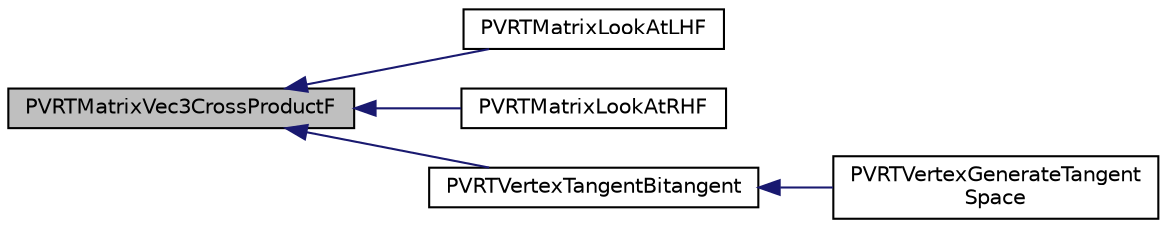 digraph "PVRTMatrixVec3CrossProductF"
{
  edge [fontname="Helvetica",fontsize="10",labelfontname="Helvetica",labelfontsize="10"];
  node [fontname="Helvetica",fontsize="10",shape=record];
  rankdir="LR";
  Node1 [label="PVRTMatrixVec3CrossProductF",height=0.2,width=0.4,color="black", fillcolor="grey75", style="filled", fontcolor="black"];
  Node1 -> Node2 [dir="back",color="midnightblue",fontsize="10",style="solid",fontname="Helvetica"];
  Node2 [label="PVRTMatrixLookAtLHF",height=0.2,width=0.4,color="black", fillcolor="white", style="filled",URL="$_p_v_r_t_matrix_8h.html#aa1569890d381c6d9c02d927fe77bc5d0"];
  Node1 -> Node3 [dir="back",color="midnightblue",fontsize="10",style="solid",fontname="Helvetica"];
  Node3 [label="PVRTMatrixLookAtRHF",height=0.2,width=0.4,color="black", fillcolor="white", style="filled",URL="$_p_v_r_t_matrix_8h.html#afcc96f1726204666a814e51ba878b97f"];
  Node1 -> Node4 [dir="back",color="midnightblue",fontsize="10",style="solid",fontname="Helvetica"];
  Node4 [label="PVRTVertexTangentBitangent",height=0.2,width=0.4,color="black", fillcolor="white", style="filled",URL="$_p_v_r_t_vertex_8h.html#af2843e359032a6d1cda8647b667a7aa9"];
  Node4 -> Node5 [dir="back",color="midnightblue",fontsize="10",style="solid",fontname="Helvetica"];
  Node5 [label="PVRTVertexGenerateTangent\lSpace",height=0.2,width=0.4,color="black", fillcolor="white", style="filled",URL="$_p_v_r_t_vertex_8h.html#a73c1eb79b4e7cd5b1a5cfd0060d8ba93"];
}
